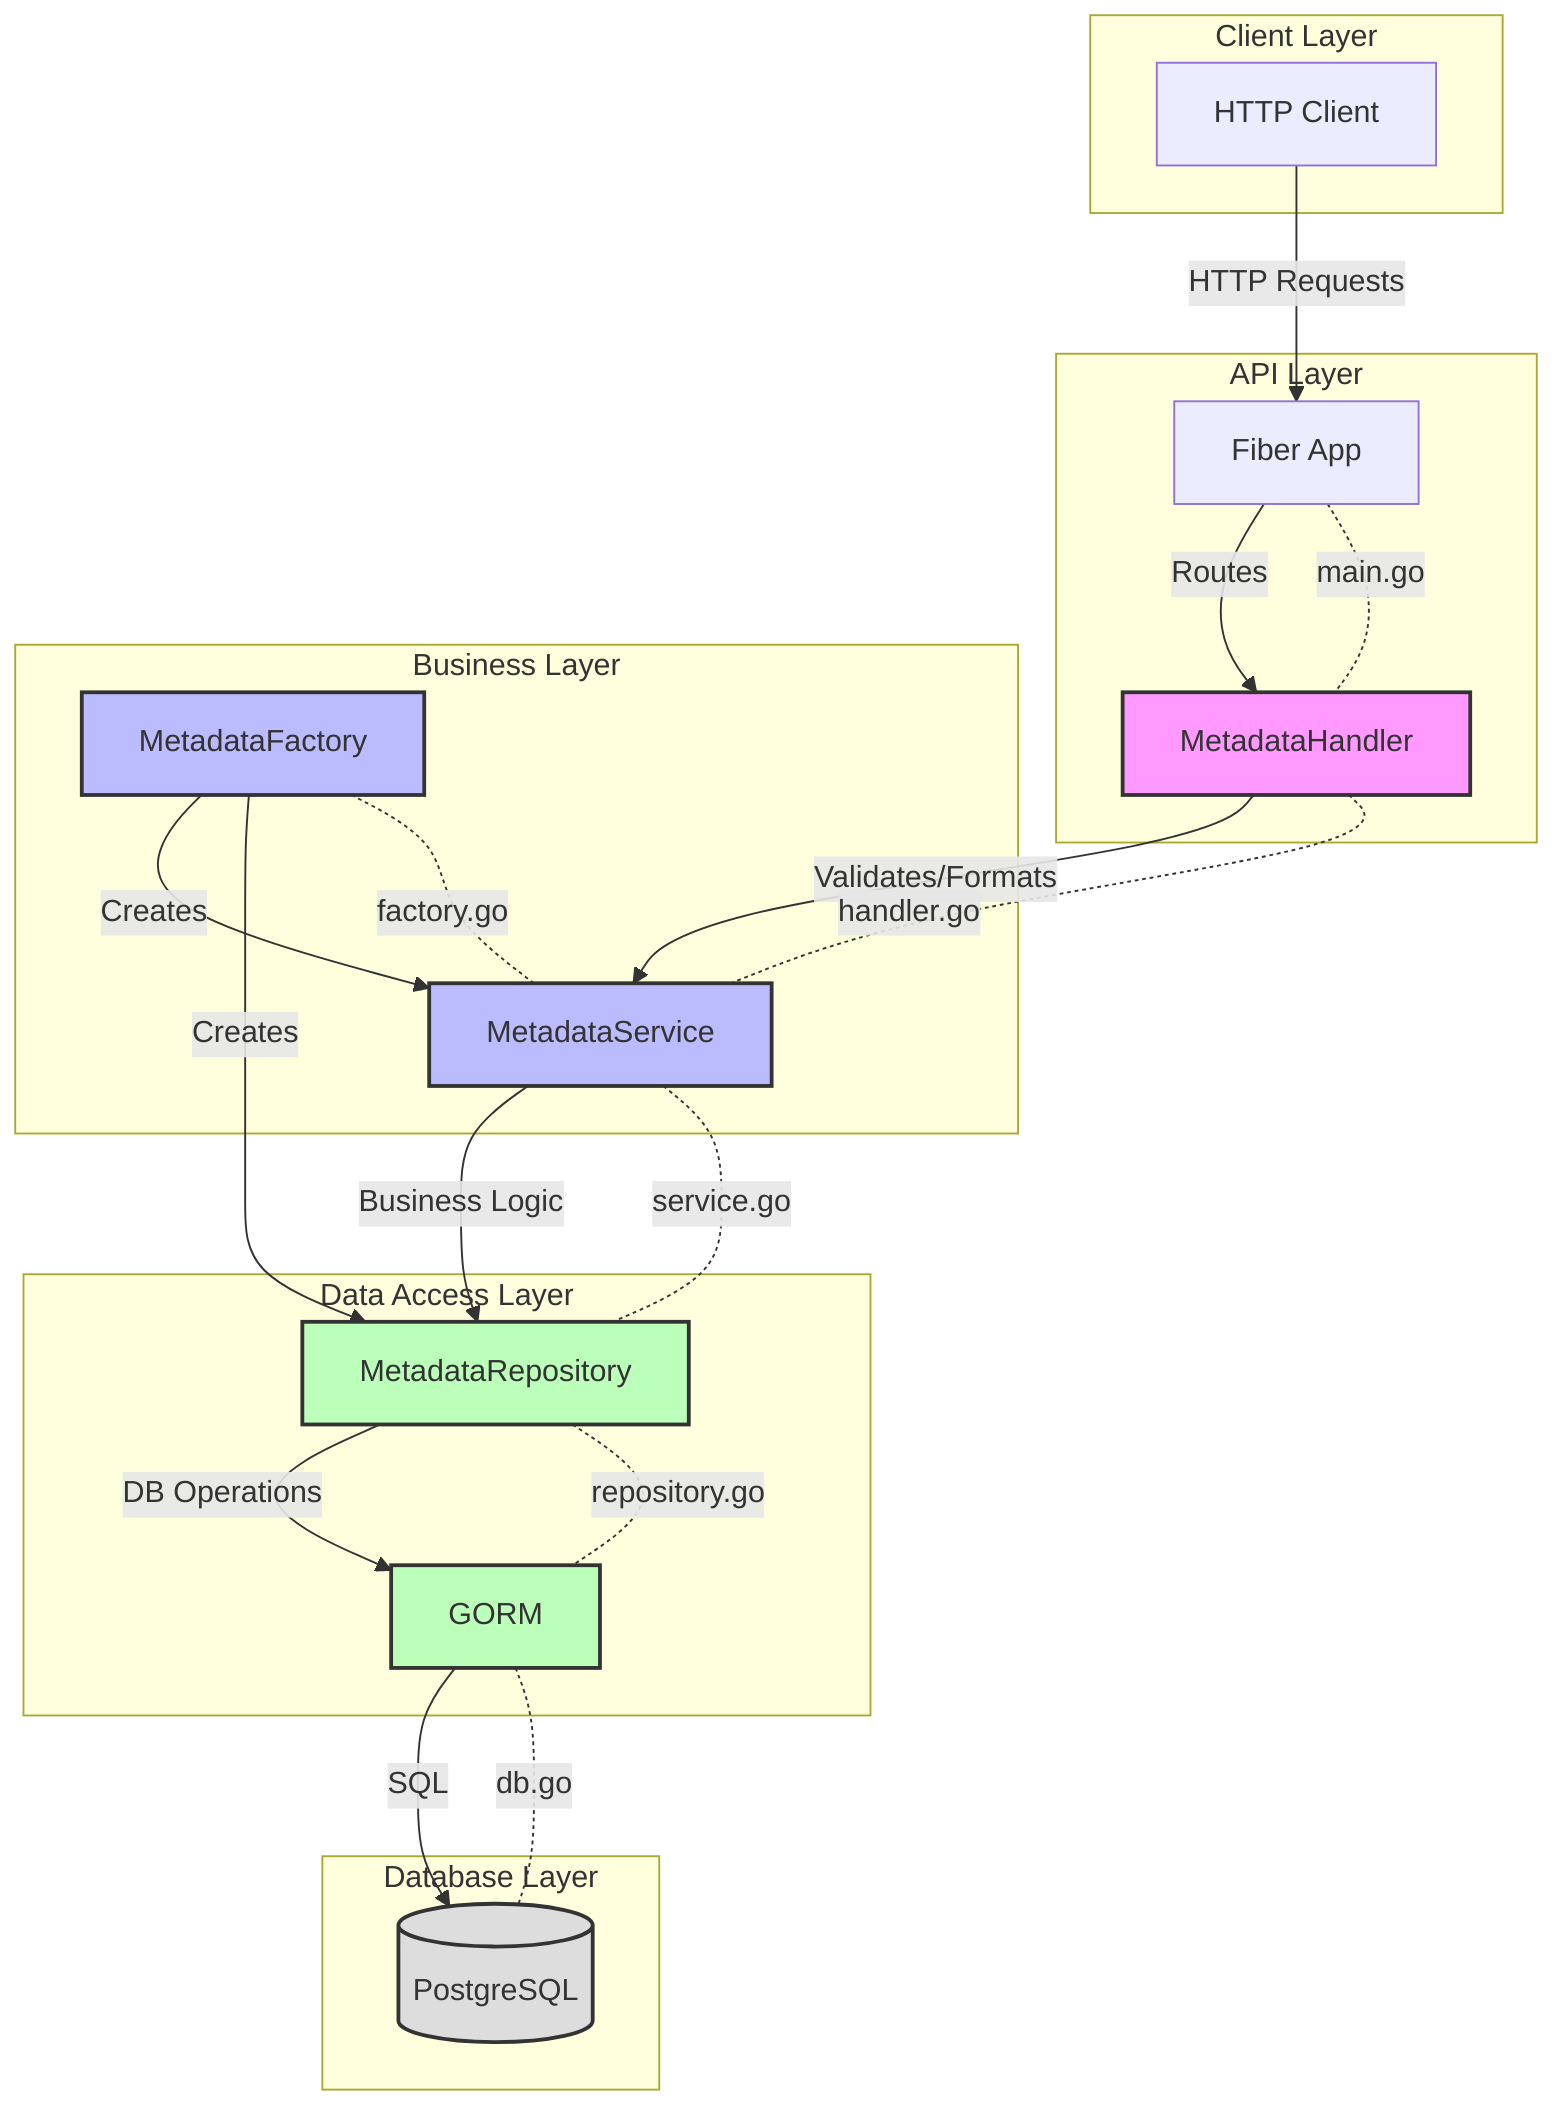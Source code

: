 flowchart TB
    subgraph Client["Client Layer"]
        C[HTTP Client]
    end

    subgraph API["API Layer"]
        H[MetadataHandler]
        F[Fiber App]
    end

    subgraph Business["Business Layer"]
        S[MetadataService]
        FAC[MetadataFactory]
    end

    subgraph Data["Data Access Layer"]
        R[MetadataRepository]
        G[GORM]
    end

    subgraph DB["Database Layer"]
        P[(PostgreSQL)]
    end

    %% Connections
    C -->|"HTTP Requests"| F
    F -->|"Routes"| H
    H -->|"Validates/Formats"| S
    FAC -->|"Creates"| S
    FAC -->|"Creates"| R
    S -->|"Business Logic"| R
    R -->|"DB Operations"| G
    G -->|"SQL"| P

    %% File mappings
    H -.-|"handler.go"| S
    S -.-|"service.go"| R
    R -.-|"repository.go"| G
    FAC -.-|"factory.go"| S
    G -.-|"db.go"| P
    F -.-|"main.go"| H

    %% Styling
    classDef handler fill:#f9f,stroke:#333,stroke-width:2px
    classDef service fill:#bbf,stroke:#333,stroke-width:2px
    classDef repo fill:#bfb,stroke:#333,stroke-width:2px
    classDef db fill:#ddd,stroke:#333,stroke-width:2px

    class H handler
    class S,FAC service
    class R,G repo
    class P db
